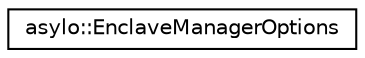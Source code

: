 digraph "Graphical Class Hierarchy"
{
  edge [fontname="Helvetica",fontsize="10",labelfontname="Helvetica",labelfontsize="10"];
  node [fontname="Helvetica",fontsize="10",shape=record];
  rankdir="LR";
  Node0 [label="asylo::EnclaveManagerOptions",height=0.2,width=0.4,color="black", fillcolor="white", style="filled",URL="$classasylo_1_1EnclaveManagerOptions.html",tooltip="Enclave Manager configuration. "];
}
